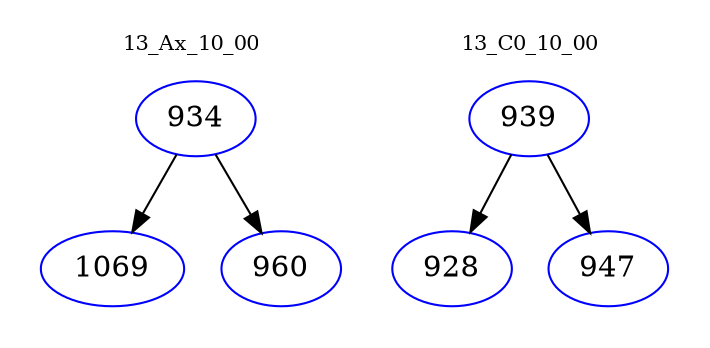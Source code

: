 digraph{
subgraph cluster_0 {
color = white
label = "13_Ax_10_00";
fontsize=10;
T0_934 [label="934", color="blue"]
T0_934 -> T0_1069 [color="black"]
T0_1069 [label="1069", color="blue"]
T0_934 -> T0_960 [color="black"]
T0_960 [label="960", color="blue"]
}
subgraph cluster_1 {
color = white
label = "13_C0_10_00";
fontsize=10;
T1_939 [label="939", color="blue"]
T1_939 -> T1_928 [color="black"]
T1_928 [label="928", color="blue"]
T1_939 -> T1_947 [color="black"]
T1_947 [label="947", color="blue"]
}
}
